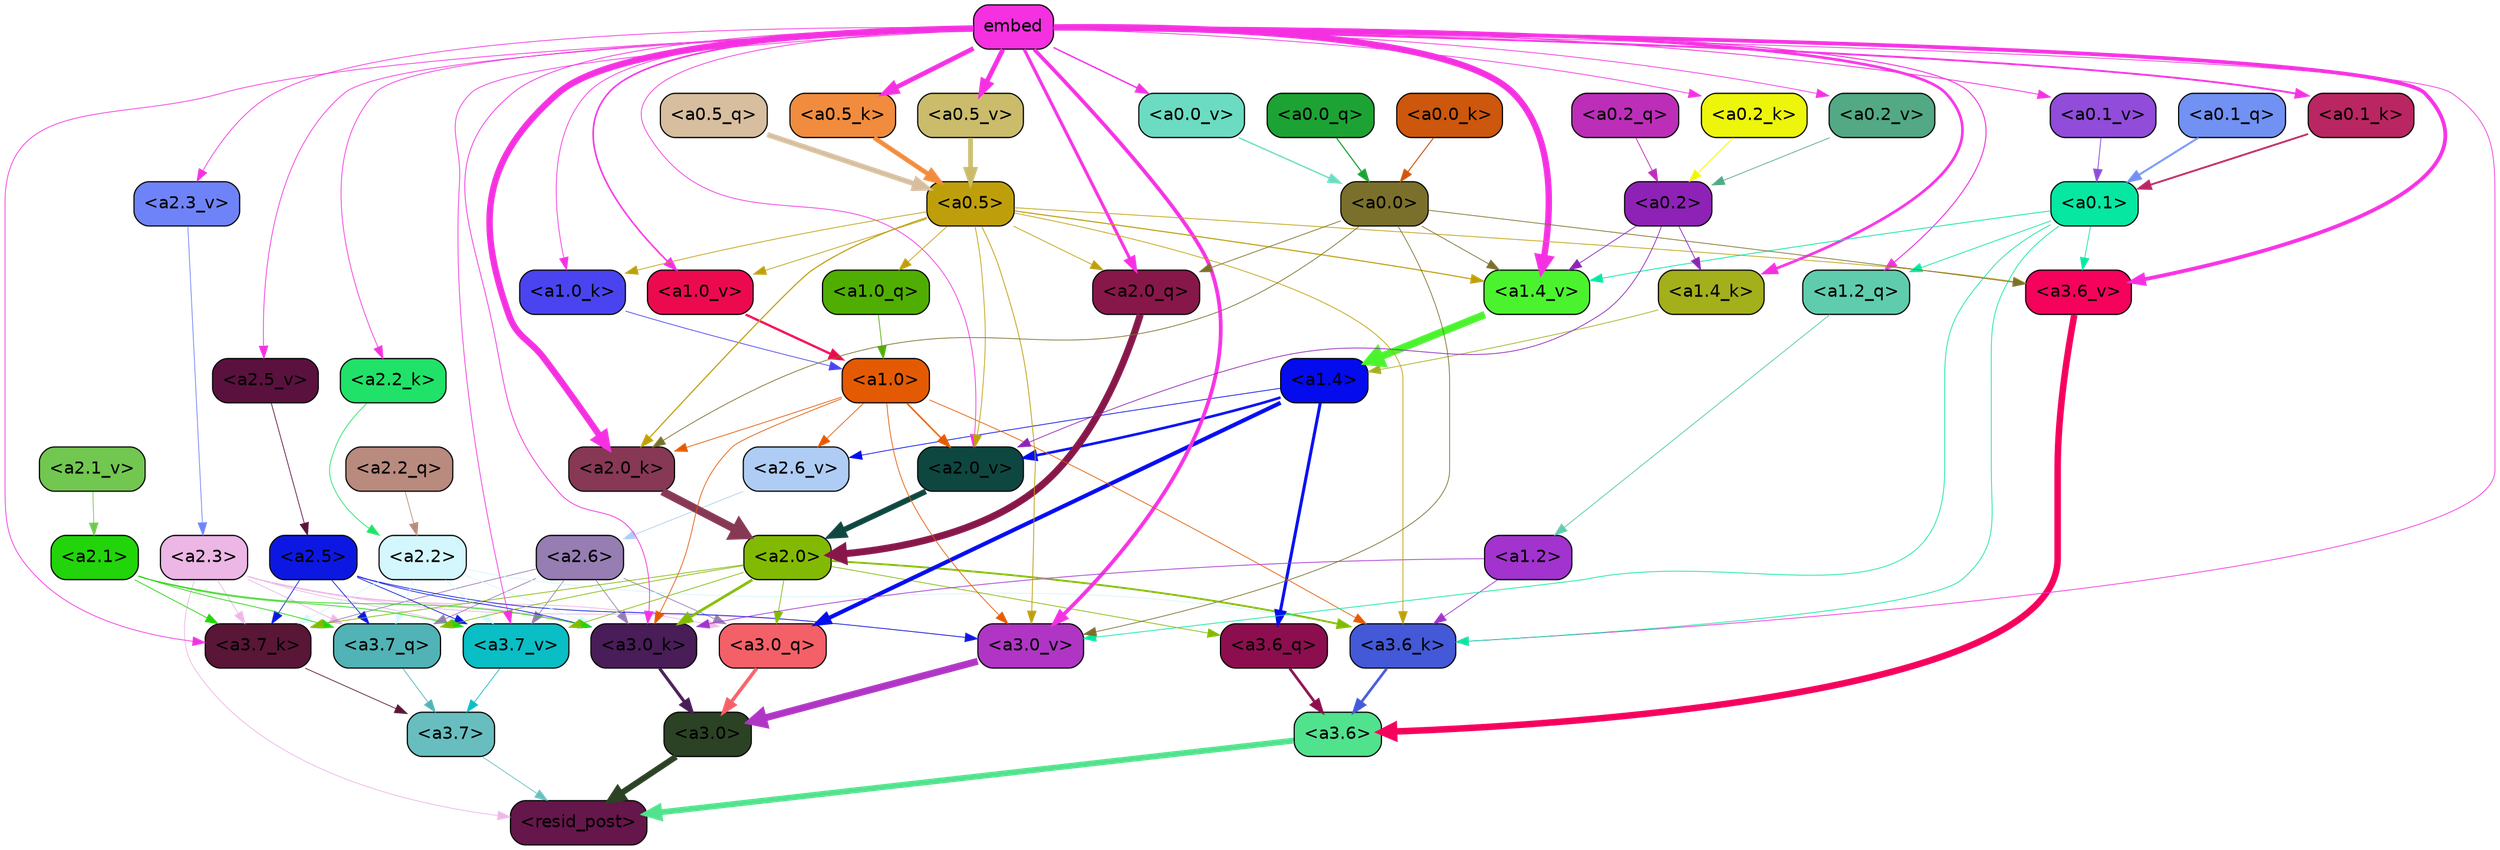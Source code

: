 strict digraph "" {
	graph [bgcolor=transparent,
		layout=dot,
		overlap=false,
		splines=true
	];
	"<a3.7>"	[color=black,
		fillcolor="#68bebf",
		fontname=Helvetica,
		shape=box,
		style="filled, rounded"];
	"<resid_post>"	[color=black,
		fillcolor="#65164a",
		fontname=Helvetica,
		shape=box,
		style="filled, rounded"];
	"<a3.7>" -> "<resid_post>"	[color="#68bebf",
		penwidth=0.6];
	"<a3.6>"	[color=black,
		fillcolor="#51e28d",
		fontname=Helvetica,
		shape=box,
		style="filled, rounded"];
	"<a3.6>" -> "<resid_post>"	[color="#51e28d",
		penwidth=4.7534414529800415];
	"<a3.0>"	[color=black,
		fillcolor="#2b4224",
		fontname=Helvetica,
		shape=box,
		style="filled, rounded"];
	"<a3.0>" -> "<resid_post>"	[color="#2b4224",
		penwidth=4.898576855659485];
	"<a2.3>"	[color=black,
		fillcolor="#ecb6e5",
		fontname=Helvetica,
		shape=box,
		style="filled, rounded"];
	"<a2.3>" -> "<resid_post>"	[color="#ecb6e5",
		penwidth=0.6];
	"<a3.7_q>"	[color=black,
		fillcolor="#51b3b5",
		fontname=Helvetica,
		shape=box,
		style="filled, rounded"];
	"<a2.3>" -> "<a3.7_q>"	[color="#ecb6e5",
		penwidth=0.6];
	"<a3.0_q>"	[color=black,
		fillcolor="#f46068",
		fontname=Helvetica,
		shape=box,
		style="filled, rounded"];
	"<a2.3>" -> "<a3.0_q>"	[color="#ecb6e5",
		penwidth=0.6];
	"<a3.7_k>"	[color=black,
		fillcolor="#591636",
		fontname=Helvetica,
		shape=box,
		style="filled, rounded"];
	"<a2.3>" -> "<a3.7_k>"	[color="#ecb6e5",
		penwidth=0.6];
	"<a3.0_k>"	[color=black,
		fillcolor="#491d58",
		fontname=Helvetica,
		shape=box,
		style="filled, rounded"];
	"<a2.3>" -> "<a3.0_k>"	[color="#ecb6e5",
		penwidth=0.6];
	"<a3.7_v>"	[color=black,
		fillcolor="#0abec5",
		fontname=Helvetica,
		shape=box,
		style="filled, rounded"];
	"<a2.3>" -> "<a3.7_v>"	[color="#ecb6e5",
		penwidth=0.6];
	"<a3.0_v>"	[color=black,
		fillcolor="#b035c5",
		fontname=Helvetica,
		shape=box,
		style="filled, rounded"];
	"<a2.3>" -> "<a3.0_v>"	[color="#ecb6e5",
		penwidth=0.6];
	"<a3.7_q>" -> "<a3.7>"	[color="#51b3b5",
		penwidth=0.6];
	"<a3.6_q>"	[color=black,
		fillcolor="#8c0e4e",
		fontname=Helvetica,
		shape=box,
		style="filled, rounded"];
	"<a3.6_q>" -> "<a3.6>"	[color="#8c0e4e",
		penwidth=2.160832464694977];
	"<a3.0_q>" -> "<a3.0>"	[color="#f46068",
		penwidth=2.870753765106201];
	"<a3.7_k>" -> "<a3.7>"	[color="#591636",
		penwidth=0.6];
	"<a3.6_k>"	[color=black,
		fillcolor="#4359d8",
		fontname=Helvetica,
		shape=box,
		style="filled, rounded"];
	"<a3.6_k>" -> "<a3.6>"	[color="#4359d8",
		penwidth=2.13908451795578];
	"<a3.0_k>" -> "<a3.0>"	[color="#491d58",
		penwidth=2.520303964614868];
	"<a3.7_v>" -> "<a3.7>"	[color="#0abec5",
		penwidth=0.6];
	"<a3.6_v>"	[color=black,
		fillcolor="#f4025c",
		fontname=Helvetica,
		shape=box,
		style="filled, rounded"];
	"<a3.6_v>" -> "<a3.6>"	[color="#f4025c",
		penwidth=5.297133803367615];
	"<a3.0_v>" -> "<a3.0>"	[color="#b035c5",
		penwidth=5.680712580680847];
	"<a2.6>"	[color=black,
		fillcolor="#967db2",
		fontname=Helvetica,
		shape=box,
		style="filled, rounded"];
	"<a2.6>" -> "<a3.7_q>"	[color="#967db2",
		penwidth=0.6];
	"<a2.6>" -> "<a3.0_q>"	[color="#967db2",
		penwidth=0.6];
	"<a2.6>" -> "<a3.7_k>"	[color="#967db2",
		penwidth=0.6];
	"<a2.6>" -> "<a3.0_k>"	[color="#967db2",
		penwidth=0.6];
	"<a2.6>" -> "<a3.7_v>"	[color="#967db2",
		penwidth=0.6];
	"<a2.5>"	[color=black,
		fillcolor="#0c18e2",
		fontname=Helvetica,
		shape=box,
		style="filled, rounded"];
	"<a2.5>" -> "<a3.7_q>"	[color="#0c18e2",
		penwidth=0.6];
	"<a2.5>" -> "<a3.7_k>"	[color="#0c18e2",
		penwidth=0.6];
	"<a2.5>" -> "<a3.0_k>"	[color="#0c18e2",
		penwidth=0.6];
	"<a2.5>" -> "<a3.7_v>"	[color="#0c18e2",
		penwidth=0.6];
	"<a2.5>" -> "<a3.0_v>"	[color="#0c18e2",
		penwidth=0.6];
	"<a2.2>"	[color=black,
		fillcolor="#d4f6fd",
		fontname=Helvetica,
		shape=box,
		style="filled, rounded"];
	"<a2.2>" -> "<a3.7_q>"	[color="#d4f6fd",
		penwidth=0.6];
	"<a2.2>" -> "<a3.7_k>"	[color="#d4f6fd",
		penwidth=0.6];
	"<a2.2>" -> "<a3.6_k>"	[color="#d4f6fd",
		penwidth=0.6];
	"<a2.2>" -> "<a3.0_k>"	[color="#d4f6fd",
		penwidth=0.6];
	"<a2.2>" -> "<a3.7_v>"	[color="#d4f6fd",
		penwidth=0.6];
	"<a2.1>"	[color=black,
		fillcolor="#22d40a",
		fontname=Helvetica,
		shape=box,
		style="filled, rounded"];
	"<a2.1>" -> "<a3.7_q>"	[color="#22d40a",
		penwidth=0.6];
	"<a2.1>" -> "<a3.7_k>"	[color="#22d40a",
		penwidth=0.6];
	"<a2.1>" -> "<a3.0_k>"	[color="#22d40a",
		penwidth=0.6];
	"<a2.1>" -> "<a3.7_v>"	[color="#22d40a",
		penwidth=0.6];
	"<a2.0>"	[color=black,
		fillcolor="#82ba03",
		fontname=Helvetica,
		shape=box,
		style="filled, rounded"];
	"<a2.0>" -> "<a3.7_q>"	[color="#82ba03",
		penwidth=0.6];
	"<a2.0>" -> "<a3.6_q>"	[color="#82ba03",
		penwidth=0.6];
	"<a2.0>" -> "<a3.0_q>"	[color="#82ba03",
		penwidth=0.6];
	"<a2.0>" -> "<a3.7_k>"	[color="#82ba03",
		penwidth=0.6];
	"<a2.0>" -> "<a3.6_k>"	[color="#82ba03",
		penwidth=1.4957321882247925];
	"<a2.0>" -> "<a3.0_k>"	[color="#82ba03",
		penwidth=2.18752121925354];
	"<a2.0>" -> "<a3.7_v>"	[color="#82ba03",
		penwidth=0.6];
	"<a1.4>"	[color=black,
		fillcolor="#040bed",
		fontname=Helvetica,
		shape=box,
		style="filled, rounded"];
	"<a1.4>" -> "<a3.6_q>"	[color="#040bed",
		penwidth=2.4829938411712646];
	"<a1.4>" -> "<a3.0_q>"	[color="#040bed",
		penwidth=3.299744725227356];
	"<a2.6_v>"	[color=black,
		fillcolor="#afcdf4",
		fontname=Helvetica,
		shape=box,
		style="filled, rounded"];
	"<a1.4>" -> "<a2.6_v>"	[color="#040bed",
		penwidth=0.6];
	"<a2.0_v>"	[color=black,
		fillcolor="#0e4740",
		fontname=Helvetica,
		shape=box,
		style="filled, rounded"];
	"<a1.4>" -> "<a2.0_v>"	[color="#040bed",
		penwidth=2.092592429369688];
	embed	[color=black,
		fillcolor="#f430e1",
		fontname=Helvetica,
		shape=box,
		style="filled, rounded"];
	embed -> "<a3.7_k>"	[color="#f430e1",
		penwidth=0.6];
	embed -> "<a3.6_k>"	[color="#f430e1",
		penwidth=0.6];
	embed -> "<a3.0_k>"	[color="#f430e1",
		penwidth=0.6394047290086746];
	embed -> "<a3.7_v>"	[color="#f430e1",
		penwidth=0.6];
	embed -> "<a3.6_v>"	[color="#f430e1",
		penwidth=3.067279100418091];
	embed -> "<a3.0_v>"	[color="#f430e1",
		penwidth=3.0212591886520386];
	"<a2.0_q>"	[color=black,
		fillcolor="#871749",
		fontname=Helvetica,
		shape=box,
		style="filled, rounded"];
	embed -> "<a2.0_q>"	[color="#f430e1",
		penwidth=2.5355080366134644];
	"<a2.2_k>"	[color=black,
		fillcolor="#20e268",
		fontname=Helvetica,
		shape=box,
		style="filled, rounded"];
	embed -> "<a2.2_k>"	[color="#f430e1",
		penwidth=0.6];
	"<a2.0_k>"	[color=black,
		fillcolor="#863854",
		fontname=Helvetica,
		shape=box,
		style="filled, rounded"];
	embed -> "<a2.0_k>"	[color="#f430e1",
		penwidth=5.2180726528167725];
	"<a2.5_v>"	[color=black,
		fillcolor="#5a113e",
		fontname=Helvetica,
		shape=box,
		style="filled, rounded"];
	embed -> "<a2.5_v>"	[color="#f430e1",
		penwidth=0.6];
	"<a2.3_v>"	[color=black,
		fillcolor="#6f83f8",
		fontname=Helvetica,
		shape=box,
		style="filled, rounded"];
	embed -> "<a2.3_v>"	[color="#f430e1",
		penwidth=0.6];
	embed -> "<a2.0_v>"	[color="#f430e1",
		penwidth=0.6];
	"<a1.2_q>"	[color=black,
		fillcolor="#5fcdad",
		fontname=Helvetica,
		shape=box,
		style="filled, rounded"];
	embed -> "<a1.2_q>"	[color="#f430e1",
		penwidth=0.8094894886016846];
	"<a1.4_k>"	[color=black,
		fillcolor="#a3af1b",
		fontname=Helvetica,
		shape=box,
		style="filled, rounded"];
	embed -> "<a1.4_k>"	[color="#f430e1",
		penwidth=2.1732678413391113];
	"<a1.0_k>"	[color=black,
		fillcolor="#4944ef",
		fontname=Helvetica,
		shape=box,
		style="filled, rounded"];
	embed -> "<a1.0_k>"	[color="#f430e1",
		penwidth=0.6];
	"<a1.4_v>"	[color=black,
		fillcolor="#4bf32e",
		fontname=Helvetica,
		shape=box,
		style="filled, rounded"];
	embed -> "<a1.4_v>"	[color="#f430e1",
		penwidth=5.162249565124512];
	"<a1.0_v>"	[color=black,
		fillcolor="#ec0a4f",
		fontname=Helvetica,
		shape=box,
		style="filled, rounded"];
	embed -> "<a1.0_v>"	[color="#f430e1",
		penwidth=1.26457279920578];
	"<a0.5_k>"	[color=black,
		fillcolor="#f18c3e",
		fontname=Helvetica,
		shape=box,
		style="filled, rounded"];
	embed -> "<a0.5_k>"	[color="#f430e1",
		penwidth=3.7953668534755707];
	"<a0.2_k>"	[color=black,
		fillcolor="#edf50a",
		fontname=Helvetica,
		shape=box,
		style="filled, rounded"];
	embed -> "<a0.2_k>"	[color="#f430e1",
		penwidth=0.6];
	"<a0.1_k>"	[color=black,
		fillcolor="#ba2661",
		fontname=Helvetica,
		shape=box,
		style="filled, rounded"];
	embed -> "<a0.1_k>"	[color="#f430e1",
		penwidth=1.4836058616638184];
	"<a0.5_v>"	[color=black,
		fillcolor="#cabc6b",
		fontname=Helvetica,
		shape=box,
		style="filled, rounded"];
	embed -> "<a0.5_v>"	[color="#f430e1",
		penwidth=3.8054766058921814];
	"<a0.2_v>"	[color=black,
		fillcolor="#52a984",
		fontname=Helvetica,
		shape=box,
		style="filled, rounded"];
	embed -> "<a0.2_v>"	[color="#f430e1",
		penwidth=0.6];
	"<a0.1_v>"	[color=black,
		fillcolor="#914cda",
		fontname=Helvetica,
		shape=box,
		style="filled, rounded"];
	embed -> "<a0.1_v>"	[color="#f430e1",
		penwidth=0.6855058670043945];
	"<a0.0_v>"	[color=black,
		fillcolor="#6bdcc2",
		fontname=Helvetica,
		shape=box,
		style="filled, rounded"];
	embed -> "<a0.0_v>"	[color="#f430e1",
		penwidth=1.1353206634521484];
	"<a1.2>"	[color=black,
		fillcolor="#a233ce",
		fontname=Helvetica,
		shape=box,
		style="filled, rounded"];
	"<a1.2>" -> "<a3.6_k>"	[color="#a233ce",
		penwidth=0.6];
	"<a1.2>" -> "<a3.0_k>"	[color="#a233ce",
		penwidth=0.6];
	"<a1.0>"	[color=black,
		fillcolor="#e45a02",
		fontname=Helvetica,
		shape=box,
		style="filled, rounded"];
	"<a1.0>" -> "<a3.6_k>"	[color="#e45a02",
		penwidth=0.6];
	"<a1.0>" -> "<a3.0_k>"	[color="#e45a02",
		penwidth=0.6];
	"<a1.0>" -> "<a3.0_v>"	[color="#e45a02",
		penwidth=0.6];
	"<a1.0>" -> "<a2.0_k>"	[color="#e45a02",
		penwidth=0.6];
	"<a1.0>" -> "<a2.6_v>"	[color="#e45a02",
		penwidth=0.6];
	"<a1.0>" -> "<a2.0_v>"	[color="#e45a02",
		penwidth=1.2132605910301208];
	"<a0.5>"	[color=black,
		fillcolor="#be9f0b",
		fontname=Helvetica,
		shape=box,
		style="filled, rounded"];
	"<a0.5>" -> "<a3.6_k>"	[color="#be9f0b",
		penwidth=0.6];
	"<a0.5>" -> "<a3.6_v>"	[color="#be9f0b",
		penwidth=0.6];
	"<a0.5>" -> "<a3.0_v>"	[color="#be9f0b",
		penwidth=0.648682102560997];
	"<a0.5>" -> "<a2.0_q>"	[color="#be9f0b",
		penwidth=0.6];
	"<a0.5>" -> "<a2.0_k>"	[color="#be9f0b",
		penwidth=0.9236047863960266];
	"<a0.5>" -> "<a2.0_v>"	[color="#be9f0b",
		penwidth=0.6];
	"<a1.0_q>"	[color=black,
		fillcolor="#50ae03",
		fontname=Helvetica,
		shape=box,
		style="filled, rounded"];
	"<a0.5>" -> "<a1.0_q>"	[color="#be9f0b",
		penwidth=0.6];
	"<a0.5>" -> "<a1.0_k>"	[color="#be9f0b",
		penwidth=0.6];
	"<a0.5>" -> "<a1.4_v>"	[color="#be9f0b",
		penwidth=0.8783596754074097];
	"<a0.5>" -> "<a1.0_v>"	[color="#be9f0b",
		penwidth=0.6];
	"<a0.1>"	[color=black,
		fillcolor="#06e7a2",
		fontname=Helvetica,
		shape=box,
		style="filled, rounded"];
	"<a0.1>" -> "<a3.6_k>"	[color="#06e7a2",
		penwidth=0.6];
	"<a0.1>" -> "<a3.6_v>"	[color="#06e7a2",
		penwidth=0.6];
	"<a0.1>" -> "<a3.0_v>"	[color="#06e7a2",
		penwidth=0.6];
	"<a0.1>" -> "<a1.2_q>"	[color="#06e7a2",
		penwidth=0.6];
	"<a0.1>" -> "<a1.4_v>"	[color="#06e7a2",
		penwidth=0.6490728855133057];
	"<a0.0>"	[color=black,
		fillcolor="#7b702b",
		fontname=Helvetica,
		shape=box,
		style="filled, rounded"];
	"<a0.0>" -> "<a3.6_v>"	[color="#7b702b",
		penwidth=0.6];
	"<a0.0>" -> "<a3.0_v>"	[color="#7b702b",
		penwidth=0.6];
	"<a0.0>" -> "<a2.0_q>"	[color="#7b702b",
		penwidth=0.6];
	"<a0.0>" -> "<a2.0_k>"	[color="#7b702b",
		penwidth=0.6];
	"<a0.0>" -> "<a1.4_v>"	[color="#7b702b",
		penwidth=0.6];
	"<a2.2_q>"	[color=black,
		fillcolor="#b98a7e",
		fontname=Helvetica,
		shape=box,
		style="filled, rounded"];
	"<a2.2_q>" -> "<a2.2>"	[color="#b98a7e",
		penwidth=0.6];
	"<a2.0_q>" -> "<a2.0>"	[color="#871749",
		penwidth=5.681910276412964];
	"<a2.2_k>" -> "<a2.2>"	[color="#20e268",
		penwidth=0.6];
	"<a2.0_k>" -> "<a2.0>"	[color="#863854",
		penwidth=6.447777509689331];
	"<a2.6_v>" -> "<a2.6>"	[color="#afcdf4",
		penwidth=0.6];
	"<a2.5_v>" -> "<a2.5>"	[color="#5a113e",
		penwidth=0.6];
	"<a2.3_v>" -> "<a2.3>"	[color="#6f83f8",
		penwidth=0.6];
	"<a2.1_v>"	[color=black,
		fillcolor="#71c74f",
		fontname=Helvetica,
		shape=box,
		style="filled, rounded"];
	"<a2.1_v>" -> "<a2.1>"	[color="#71c74f",
		penwidth=0.6];
	"<a2.0_v>" -> "<a2.0>"	[color="#0e4740",
		penwidth=4.5695202350616455];
	"<a0.2>"	[color=black,
		fillcolor="#8e22b7",
		fontname=Helvetica,
		shape=box,
		style="filled, rounded"];
	"<a0.2>" -> "<a2.0_v>"	[color="#8e22b7",
		penwidth=0.6];
	"<a0.2>" -> "<a1.4_k>"	[color="#8e22b7",
		penwidth=0.6];
	"<a0.2>" -> "<a1.4_v>"	[color="#8e22b7",
		penwidth=0.6];
	"<a1.2_q>" -> "<a1.2>"	[color="#5fcdad",
		penwidth=0.6769798994064331];
	"<a1.0_q>" -> "<a1.0>"	[color="#50ae03",
		penwidth=0.6];
	"<a1.4_k>" -> "<a1.4>"	[color="#a3af1b",
		penwidth=0.6];
	"<a1.0_k>" -> "<a1.0>"	[color="#4944ef",
		penwidth=0.6];
	"<a1.4_v>" -> "<a1.4>"	[color="#4bf32e",
		penwidth=6.016597509384155];
	"<a1.0_v>" -> "<a1.0>"	[color="#ec0a4f",
		penwidth=1.8562973737716675];
	"<a0.5_q>"	[color=black,
		fillcolor="#d7be9f",
		fontname=Helvetica,
		shape=box,
		style="filled, rounded"];
	"<a0.5_q>" -> "<a0.5>"	[color="#d7be9f",
		penwidth=4.176325984299183];
	"<a0.2_q>"	[color=black,
		fillcolor="#bc2eb8",
		fontname=Helvetica,
		shape=box,
		style="filled, rounded"];
	"<a0.2_q>" -> "<a0.2>"	[color="#bc2eb8",
		penwidth=0.6484866142272949];
	"<a0.1_q>"	[color=black,
		fillcolor="#7191f3",
		fontname=Helvetica,
		shape=box,
		style="filled, rounded"];
	"<a0.1_q>" -> "<a0.1>"	[color="#7191f3",
		penwidth=1.571044921875];
	"<a0.0_q>"	[color=black,
		fillcolor="#1da334",
		fontname=Helvetica,
		shape=box,
		style="filled, rounded"];
	"<a0.0_q>" -> "<a0.0>"	[color="#1da334",
		penwidth=0.9426424503326416];
	"<a0.5_k>" -> "<a0.5>"	[color="#f18c3e",
		penwidth=3.7953722774982452];
	"<a0.2_k>" -> "<a0.2>"	[color="#edf50a",
		penwidth=0.6];
	"<a0.1_k>" -> "<a0.1>"	[color="#ba2661",
		penwidth=1.483607530593872];
	"<a0.0_k>"	[color=black,
		fillcolor="#cc570d",
		fontname=Helvetica,
		shape=box,
		style="filled, rounded"];
	"<a0.0_k>" -> "<a0.0>"	[color="#cc570d",
		penwidth=0.8216795921325684];
	"<a0.5_v>" -> "<a0.5>"	[color="#cabc6b",
		penwidth=3.805475652217865];
	"<a0.2_v>" -> "<a0.2>"	[color="#52a984",
		penwidth=0.6];
	"<a0.1_v>" -> "<a0.1>"	[color="#914cda",
		penwidth=0.6855120658874512];
	"<a0.0_v>" -> "<a0.0>"	[color="#6bdcc2",
		penwidth=1.1353182792663574];
}

